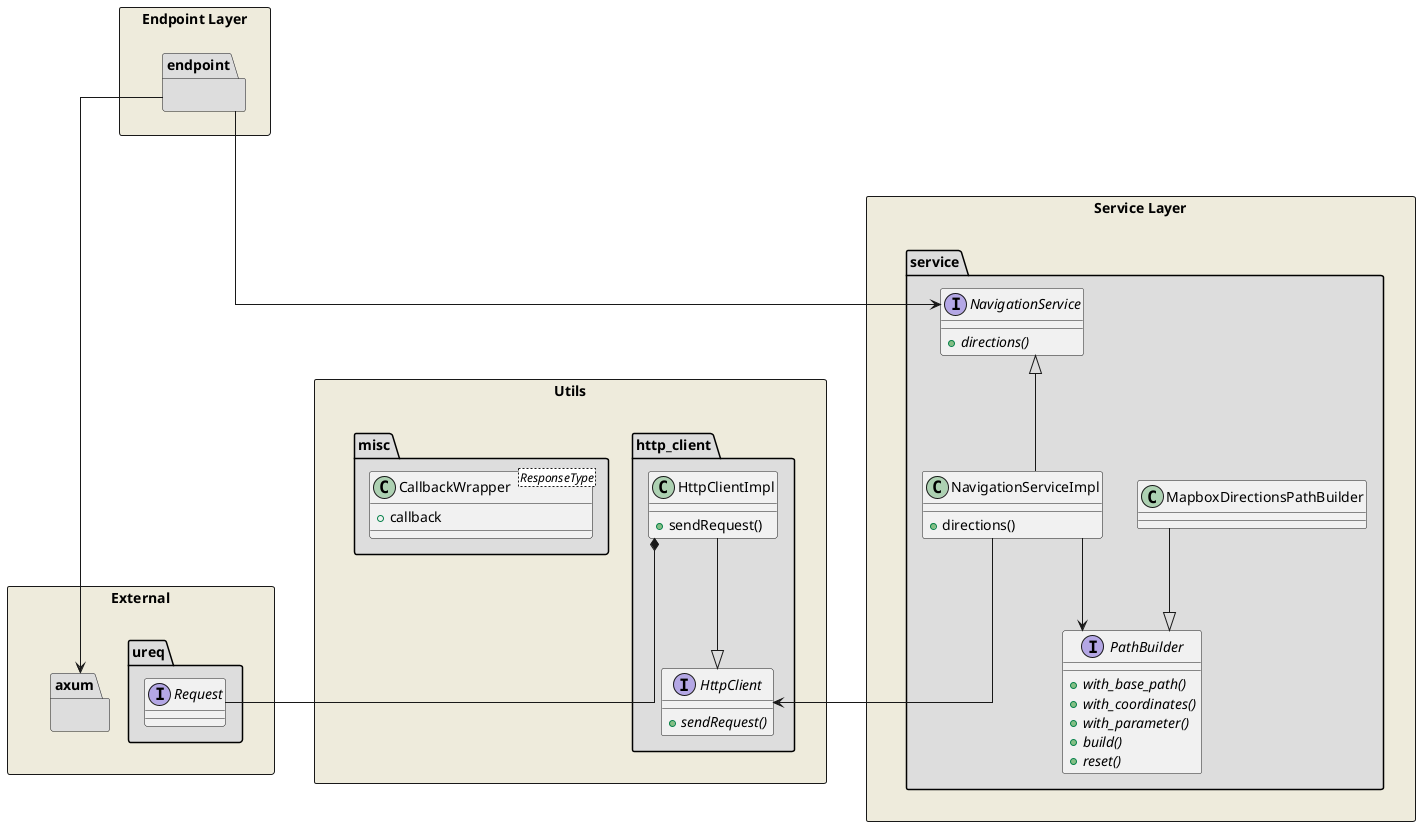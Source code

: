 @startuml Class Diagram

skinparam linetype ortho

skinparam package {
    BackgroundColor #DDDDDD
}

rectangle "Endpoint Layer" as endpoint_layer #EEEBDC {
    package endpoint {
    }
}

rectangle "Service Layer" as service_layer #EEEBDC {
    ' Main service
    package service {
        interface NavigationService {
            {abstract} +directions()
        }

        interface PathBuilder {
            {abstract} +with_base_path()
            {abstract} +with_coordinates()
            {abstract} +with_parameter()
            {abstract} +build()
            {abstract} +reset()
        }


        class NavigationServiceImpl {
            +directions()
        }

        class MapboxDirectionsPathBuilder

        ' Relations
        MapboxDirectionsPathBuilder --|> PathBuilder
        NavigationServiceImpl --> PathBuilder
        NavigationServiceImpl --|> NavigationService

        ' Alignment
        NavigationService -[hidden]down- NavigationServiceImpl
   }
}

rectangle "Utils" as utils_layer #EEEBDC {
    ' HTTP Client
    package http_client {
        interface HttpClient {
            {abstract} +sendRequest()
        }

        class HttpClientImpl {
            +sendRequest()
        }

        ' Relations
        HttpClientImpl --|> HttpClient

    }

    package misc {
        class CallbackWrapper<ResponseType> {
            +callback
        }
    }
}


' External dependencies
rectangle "External" as external_layer #EEEBDC{
    package ureq {
        interface Request
    }

    package axum {
    }
}


' Relations
endpoint ---> NavigationService
endpoint ---> axum

NavigationServiceImpl --> HttpClient

HttpClientImpl *-- Request


' Alignment
endpoint_layer -[hidden]down- service_layer
service_layer -[hidden]down- external_layer
utils_layer -[hidden]right- external_layer


@enduml